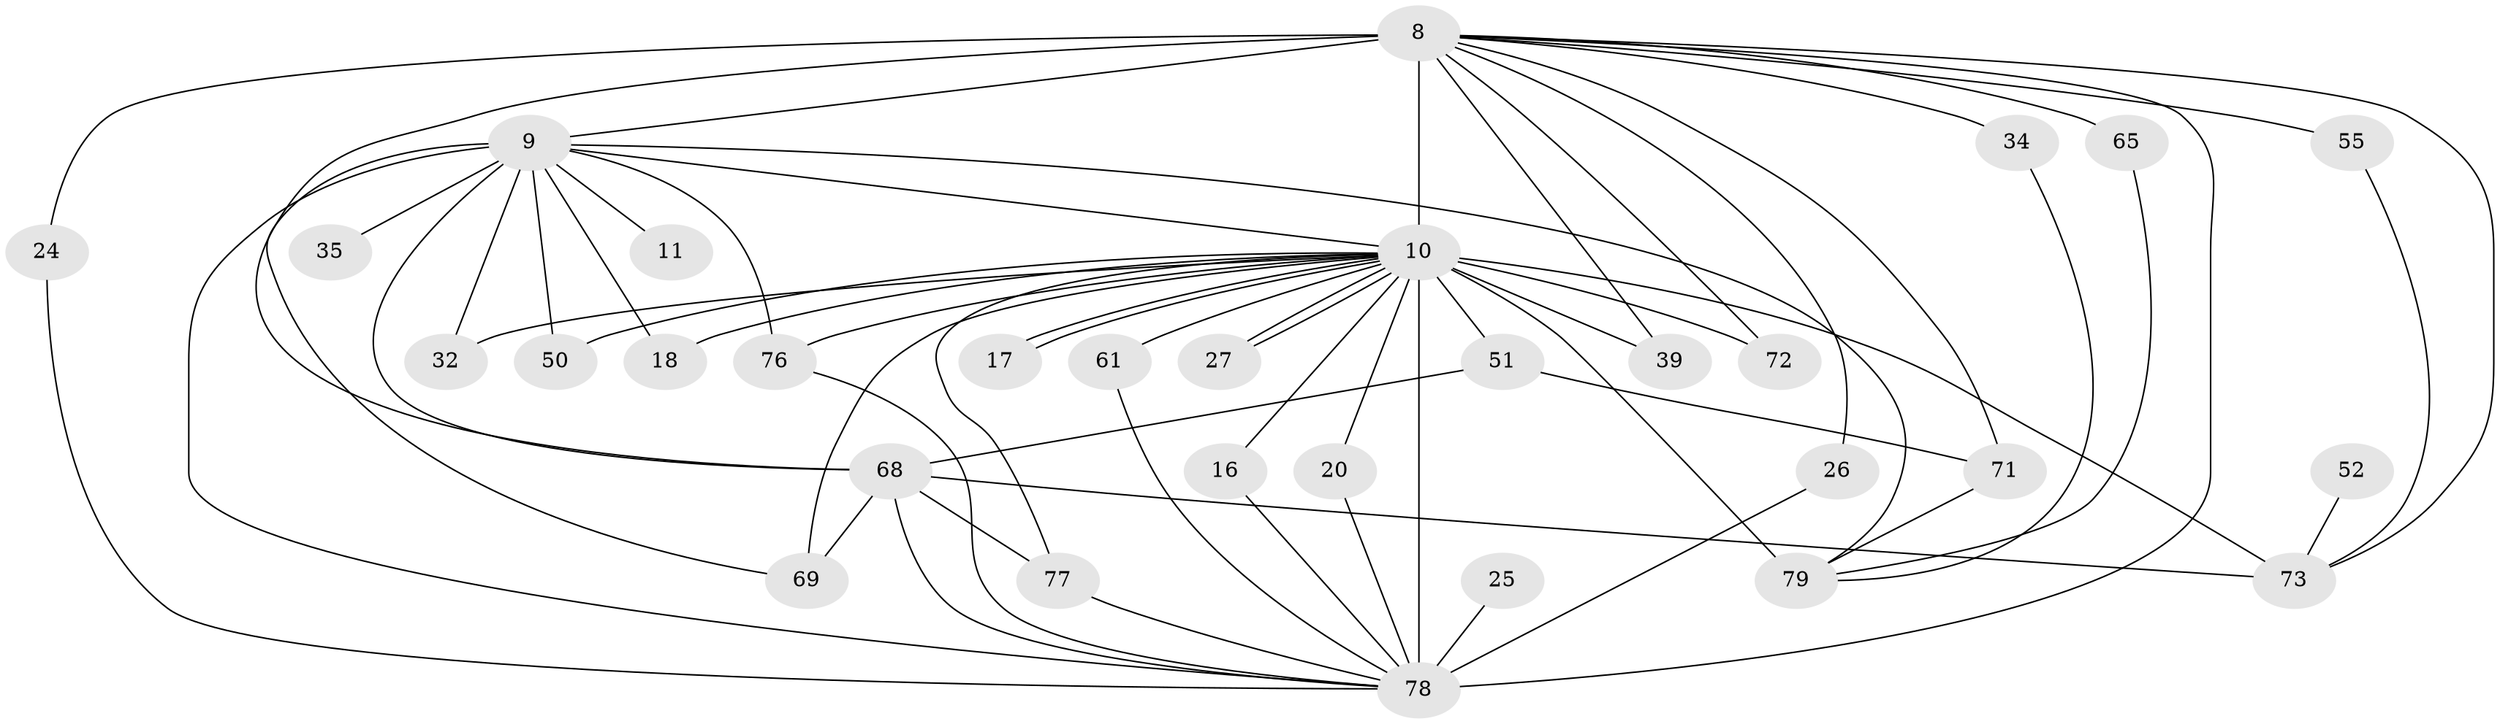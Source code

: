// original degree distribution, {17: 0.012658227848101266, 29: 0.012658227848101266, 20: 0.012658227848101266, 12: 0.02531645569620253, 16: 0.012658227848101266, 14: 0.012658227848101266, 13: 0.012658227848101266, 18: 0.012658227848101266, 27: 0.012658227848101266, 2: 0.5443037974683544, 3: 0.1518987341772152, 5: 0.0759493670886076, 4: 0.08860759493670886, 8: 0.012658227848101266}
// Generated by graph-tools (version 1.1) at 2025/48/03/04/25 21:48:31]
// undirected, 31 vertices, 62 edges
graph export_dot {
graph [start="1"]
  node [color=gray90,style=filled];
  8 [super="+6+7"];
  9 [super="+3"];
  10 [super="+2"];
  11;
  16;
  17;
  18;
  20;
  24;
  25;
  26;
  27;
  32;
  34 [super="+12"];
  35;
  39;
  50;
  51 [super="+29"];
  52;
  55;
  61 [super="+31"];
  65;
  68 [super="+37+53+60+47+57+62"];
  69 [super="+14+44+54"];
  71 [super="+49"];
  72;
  73 [super="+41+64"];
  76 [super="+19+67"];
  77 [super="+59+63"];
  78 [super="+74+75+70+56"];
  79 [super="+66+38"];
  8 -- 9 [weight=8];
  8 -- 10 [weight=8];
  8 -- 55;
  8 -- 72;
  8 -- 65;
  8 -- 71;
  8 -- 68 [weight=3];
  8 -- 39;
  8 -- 73;
  8 -- 24;
  8 -- 26;
  8 -- 78 [weight=10];
  8 -- 34 [weight=2];
  9 -- 10 [weight=4];
  9 -- 11 [weight=2];
  9 -- 18;
  9 -- 50;
  9 -- 32;
  9 -- 35;
  9 -- 76;
  9 -- 69 [weight=3];
  9 -- 68 [weight=2];
  9 -- 78 [weight=10];
  9 -- 79;
  10 -- 17;
  10 -- 17;
  10 -- 18;
  10 -- 20;
  10 -- 27;
  10 -- 27;
  10 -- 50;
  10 -- 72;
  10 -- 69 [weight=3];
  10 -- 73 [weight=6];
  10 -- 76 [weight=2];
  10 -- 78 [weight=9];
  10 -- 16;
  10 -- 79 [weight=4];
  10 -- 32;
  10 -- 39;
  10 -- 51 [weight=3];
  10 -- 61 [weight=2];
  10 -- 77 [weight=2];
  16 -- 78;
  20 -- 78;
  24 -- 78;
  25 -- 78 [weight=2];
  26 -- 78;
  34 -- 79;
  51 -- 68;
  51 -- 71;
  52 -- 73 [weight=2];
  55 -- 73;
  61 -- 78;
  65 -- 79;
  68 -- 69;
  68 -- 77;
  68 -- 73;
  68 -- 78;
  71 -- 79;
  76 -- 78;
  77 -- 78 [weight=2];
}
